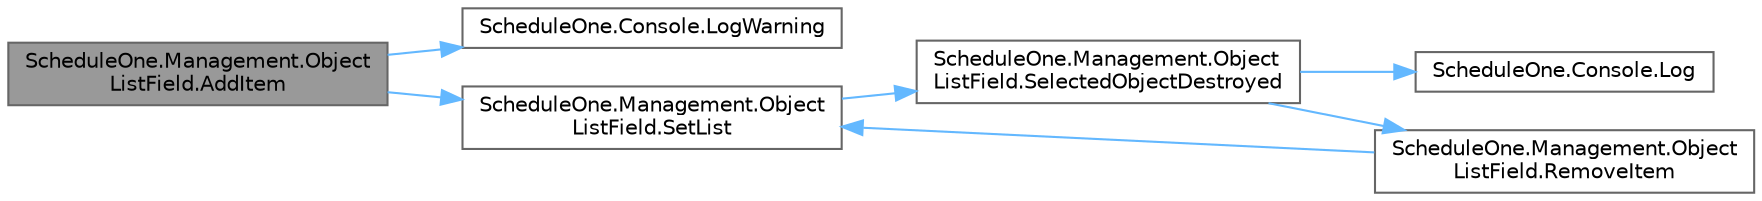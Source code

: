 digraph "ScheduleOne.Management.ObjectListField.AddItem"
{
 // LATEX_PDF_SIZE
  bgcolor="transparent";
  edge [fontname=Helvetica,fontsize=10,labelfontname=Helvetica,labelfontsize=10];
  node [fontname=Helvetica,fontsize=10,shape=box,height=0.2,width=0.4];
  rankdir="LR";
  Node1 [id="Node000001",label="ScheduleOne.Management.Object\lListField.AddItem",height=0.2,width=0.4,color="gray40", fillcolor="grey60", style="filled", fontcolor="black",tooltip=" "];
  Node1 -> Node2 [id="edge1_Node000001_Node000002",color="steelblue1",style="solid",tooltip=" "];
  Node2 [id="Node000002",label="ScheduleOne.Console.LogWarning",height=0.2,width=0.4,color="grey40", fillcolor="white", style="filled",URL="$class_schedule_one_1_1_console.html#a4af4a471d16b1029b44a8121bf41d45c",tooltip=" "];
  Node1 -> Node3 [id="edge2_Node000001_Node000003",color="steelblue1",style="solid",tooltip=" "];
  Node3 [id="Node000003",label="ScheduleOne.Management.Object\lListField.SetList",height=0.2,width=0.4,color="grey40", fillcolor="white", style="filled",URL="$class_schedule_one_1_1_management_1_1_object_list_field.html#a013783b1766188942aeb9db574b42ecb",tooltip=" "];
  Node3 -> Node4 [id="edge3_Node000003_Node000004",color="steelblue1",style="solid",tooltip=" "];
  Node4 [id="Node000004",label="ScheduleOne.Management.Object\lListField.SelectedObjectDestroyed",height=0.2,width=0.4,color="grey40", fillcolor="white", style="filled",URL="$class_schedule_one_1_1_management_1_1_object_list_field.html#a0ec082bae1047ddf4ffc3fb2ddd12e05",tooltip=" "];
  Node4 -> Node5 [id="edge4_Node000004_Node000005",color="steelblue1",style="solid",tooltip=" "];
  Node5 [id="Node000005",label="ScheduleOne.Console.Log",height=0.2,width=0.4,color="grey40", fillcolor="white", style="filled",URL="$class_schedule_one_1_1_console.html#afb218907244d12f7d08b1c1831fa1f8c",tooltip=" "];
  Node4 -> Node6 [id="edge5_Node000004_Node000006",color="steelblue1",style="solid",tooltip=" "];
  Node6 [id="Node000006",label="ScheduleOne.Management.Object\lListField.RemoveItem",height=0.2,width=0.4,color="grey40", fillcolor="white", style="filled",URL="$class_schedule_one_1_1_management_1_1_object_list_field.html#abae6422ee5dab12170bbe09399c5e12b",tooltip=" "];
  Node6 -> Node3 [id="edge6_Node000006_Node000003",color="steelblue1",style="solid",tooltip=" "];
}
